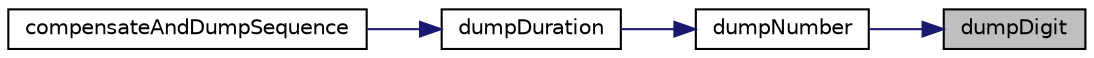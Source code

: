 digraph "dumpDigit"
{
 // LATEX_PDF_SIZE
  edge [fontname="Helvetica",fontsize="10",labelfontname="Helvetica",labelfontsize="10"];
  node [fontname="Helvetica",fontsize="10",shape=record];
  rankdir="RL";
  Node1 [label="dumpDigit",height=0.2,width=0.4,color="black", fillcolor="grey75", style="filled", fontcolor="black",tooltip=" "];
  Node1 -> Node2 [dir="back",color="midnightblue",fontsize="10",style="solid",fontname="Helvetica"];
  Node2 [label="dumpNumber",height=0.2,width=0.4,color="black", fillcolor="white", style="filled",URL="$_i_r_remote___library_2ir___pronto_8hpp.html#ga69048be6384abbbe3c17e3f25432a392",tooltip=" "];
  Node2 -> Node3 [dir="back",color="midnightblue",fontsize="10",style="solid",fontname="Helvetica"];
  Node3 [label="dumpDuration",height=0.2,width=0.4,color="black", fillcolor="white", style="filled",URL="$_i_r_remote___library_2ir___pronto_8hpp.html#ga479fbb18cdfa303a8bc4322123f831df",tooltip=" "];
  Node3 -> Node4 [dir="back",color="midnightblue",fontsize="10",style="solid",fontname="Helvetica"];
  Node4 [label="compensateAndDumpSequence",height=0.2,width=0.4,color="black", fillcolor="white", style="filled",URL="$_i_r_remote___library_2ir___pronto_8hpp.html#ga8a8a6b504851150df425d5b490d92640",tooltip=" "];
}

